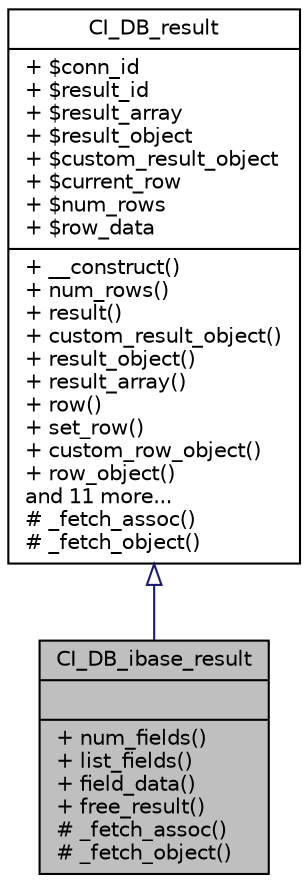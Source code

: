 digraph "CI_DB_ibase_result"
{
 // LATEX_PDF_SIZE
  edge [fontname="Helvetica",fontsize="10",labelfontname="Helvetica",labelfontsize="10"];
  node [fontname="Helvetica",fontsize="10",shape=record];
  Node0 [label="{CI_DB_ibase_result\n||+ num_fields()\l+ list_fields()\l+ field_data()\l+ free_result()\l# _fetch_assoc()\l# _fetch_object()\l}",height=0.2,width=0.4,color="black", fillcolor="grey75", style="filled", fontcolor="black",tooltip=" "];
  Node1 -> Node0 [dir="back",color="midnightblue",fontsize="10",style="solid",arrowtail="onormal",fontname="Helvetica"];
  Node1 [label="{CI_DB_result\n|+ $conn_id\l+ $result_id\l+ $result_array\l+ $result_object\l+ $custom_result_object\l+ $current_row\l+ $num_rows\l+ $row_data\l|+ __construct()\l+ num_rows()\l+ result()\l+ custom_result_object()\l+ result_object()\l+ result_array()\l+ row()\l+ set_row()\l+ custom_row_object()\l+ row_object()\land 11 more...\l# _fetch_assoc()\l# _fetch_object()\l}",height=0.2,width=0.4,color="black", fillcolor="white", style="filled",URL="$class_c_i___d_b__result.html",tooltip=" "];
}
